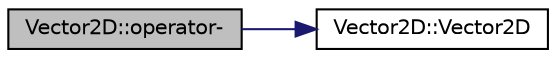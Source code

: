 digraph "Vector2D::operator-"
{
 // LATEX_PDF_SIZE
  edge [fontname="Helvetica",fontsize="10",labelfontname="Helvetica",labelfontsize="10"];
  node [fontname="Helvetica",fontsize="10",shape=record];
  rankdir="LR";
  Node1 [label="Vector2D::operator-",height=0.2,width=0.4,color="black", fillcolor="grey75", style="filled", fontcolor="black",tooltip=" "];
  Node1 -> Node2 [color="midnightblue",fontsize="10",style="solid",fontname="Helvetica"];
  Node2 [label="Vector2D::Vector2D",height=0.2,width=0.4,color="black", fillcolor="white", style="filled",URL="$class_vector2_d.html#a525e125aac4c844f04c52ddb0e75d594",tooltip=" "];
}
